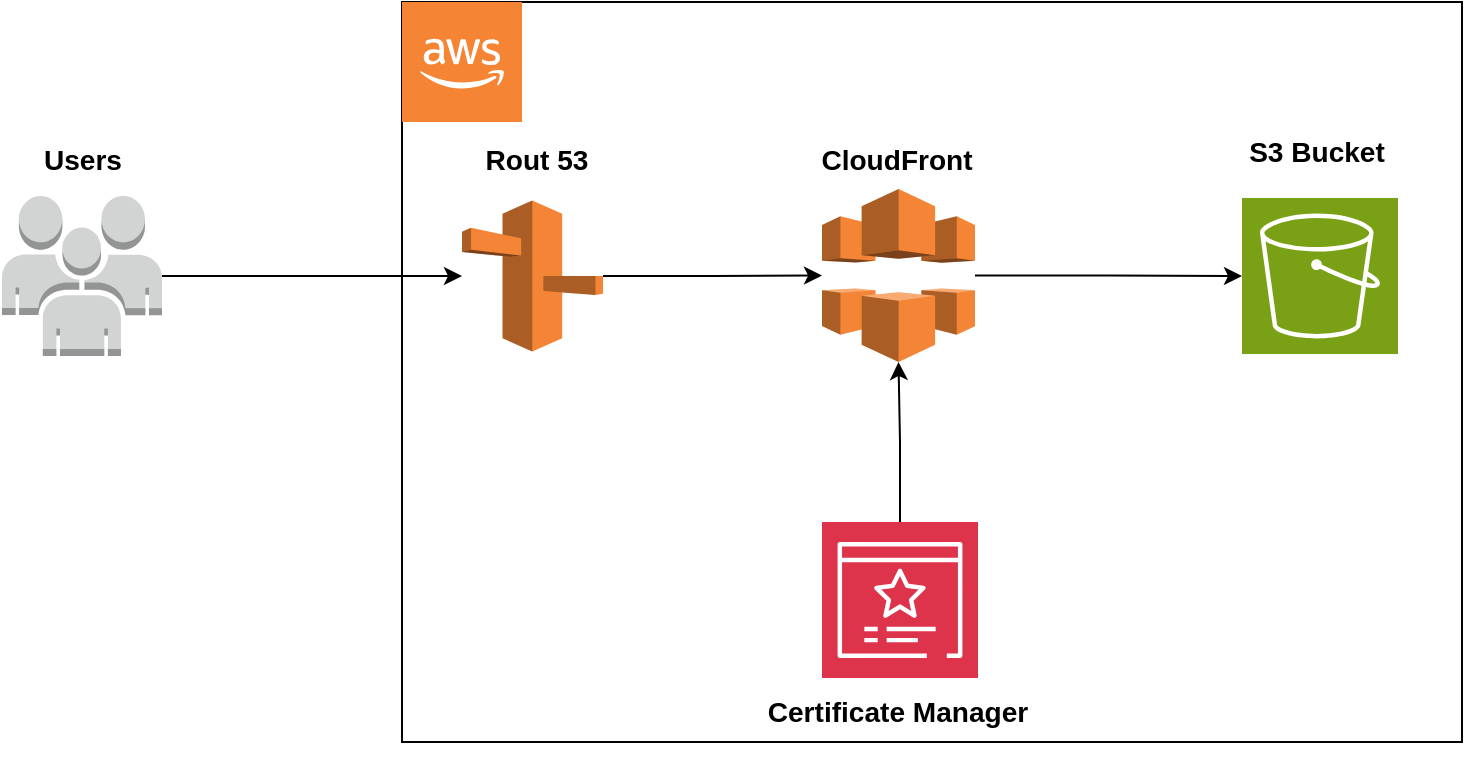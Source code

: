 <mxfile version="24.4.13" type="device">
  <diagram name="Page-1" id="99IAS3e8_sDQEnnPDizE">
    <mxGraphModel dx="974" dy="557" grid="1" gridSize="10" guides="1" tooltips="1" connect="1" arrows="1" fold="1" page="1" pageScale="1" pageWidth="850" pageHeight="1100" math="0" shadow="0">
      <root>
        <mxCell id="0" />
        <mxCell id="1" parent="0" />
        <mxCell id="opCOW8MehpOfIy2U3bgH-25" value="" style="group" vertex="1" connectable="0" parent="1">
          <mxGeometry x="80" y="300" width="730" height="370" as="geometry" />
        </mxCell>
        <mxCell id="opCOW8MehpOfIy2U3bgH-10" value="" style="rounded=0;whiteSpace=wrap;html=1;" vertex="1" parent="opCOW8MehpOfIy2U3bgH-25">
          <mxGeometry x="200" width="530" height="370" as="geometry" />
        </mxCell>
        <mxCell id="opCOW8MehpOfIy2U3bgH-1" value="" style="sketch=0;points=[[0,0,0],[0.25,0,0],[0.5,0,0],[0.75,0,0],[1,0,0],[0,1,0],[0.25,1,0],[0.5,1,0],[0.75,1,0],[1,1,0],[0,0.25,0],[0,0.5,0],[0,0.75,0],[1,0.25,0],[1,0.5,0],[1,0.75,0]];outlineConnect=0;fontColor=#232F3E;fillColor=#7AA116;strokeColor=#ffffff;dashed=0;verticalLabelPosition=bottom;verticalAlign=top;align=center;html=1;fontSize=12;fontStyle=0;aspect=fixed;shape=mxgraph.aws4.resourceIcon;resIcon=mxgraph.aws4.s3;" vertex="1" parent="opCOW8MehpOfIy2U3bgH-25">
          <mxGeometry x="620" y="98" width="78" height="78" as="geometry" />
        </mxCell>
        <mxCell id="opCOW8MehpOfIy2U3bgH-19" value="" style="edgeStyle=orthogonalEdgeStyle;rounded=0;orthogonalLoop=1;jettySize=auto;html=1;" edge="1" parent="opCOW8MehpOfIy2U3bgH-25" source="opCOW8MehpOfIy2U3bgH-4" target="opCOW8MehpOfIy2U3bgH-2">
          <mxGeometry relative="1" as="geometry" />
        </mxCell>
        <mxCell id="opCOW8MehpOfIy2U3bgH-4" value="" style="outlineConnect=0;dashed=0;verticalLabelPosition=bottom;verticalAlign=top;align=center;html=1;shape=mxgraph.aws3.route_53;fillColor=#F58536;gradientColor=none;" vertex="1" parent="opCOW8MehpOfIy2U3bgH-25">
          <mxGeometry x="230" y="99.25" width="70.5" height="75.5" as="geometry" />
        </mxCell>
        <mxCell id="opCOW8MehpOfIy2U3bgH-2" value="" style="outlineConnect=0;dashed=0;verticalLabelPosition=bottom;verticalAlign=top;align=center;html=1;shape=mxgraph.aws3.cloudfront;fillColor=#F58536;gradientColor=none;" vertex="1" parent="opCOW8MehpOfIy2U3bgH-25">
          <mxGeometry x="410" y="93.5" width="76.5" height="86.5" as="geometry" />
        </mxCell>
        <mxCell id="opCOW8MehpOfIy2U3bgH-5" value="" style="outlineConnect=0;dashed=0;verticalLabelPosition=bottom;verticalAlign=top;align=center;html=1;shape=mxgraph.aws3.cloud_2;fillColor=#F58534;gradientColor=none;" vertex="1" parent="opCOW8MehpOfIy2U3bgH-25">
          <mxGeometry x="200" width="60" height="60" as="geometry" />
        </mxCell>
        <mxCell id="opCOW8MehpOfIy2U3bgH-18" value="" style="edgeStyle=orthogonalEdgeStyle;rounded=0;orthogonalLoop=1;jettySize=auto;html=1;" edge="1" parent="opCOW8MehpOfIy2U3bgH-25" source="opCOW8MehpOfIy2U3bgH-6" target="opCOW8MehpOfIy2U3bgH-2">
          <mxGeometry relative="1" as="geometry" />
        </mxCell>
        <mxCell id="opCOW8MehpOfIy2U3bgH-6" value="" style="sketch=0;points=[[0,0,0],[0.25,0,0],[0.5,0,0],[0.75,0,0],[1,0,0],[0,1,0],[0.25,1,0],[0.5,1,0],[0.75,1,0],[1,1,0],[0,0.25,0],[0,0.5,0],[0,0.75,0],[1,0.25,0],[1,0.5,0],[1,0.75,0]];outlineConnect=0;fontColor=#232F3E;fillColor=#DD344C;strokeColor=#ffffff;dashed=0;verticalLabelPosition=bottom;verticalAlign=top;align=center;html=1;fontSize=12;fontStyle=0;aspect=fixed;shape=mxgraph.aws4.resourceIcon;resIcon=mxgraph.aws4.certificate_manager_3;" vertex="1" parent="opCOW8MehpOfIy2U3bgH-25">
          <mxGeometry x="410" y="260" width="78" height="78" as="geometry" />
        </mxCell>
        <mxCell id="opCOW8MehpOfIy2U3bgH-7" value="" style="outlineConnect=0;dashed=0;verticalLabelPosition=bottom;verticalAlign=top;align=center;html=1;shape=mxgraph.aws3.users;fillColor=#D2D3D3;gradientColor=none;" vertex="1" parent="opCOW8MehpOfIy2U3bgH-25">
          <mxGeometry y="97" width="80" height="80" as="geometry" />
        </mxCell>
        <mxCell id="opCOW8MehpOfIy2U3bgH-11" value="&lt;h3&gt;Rout 53&lt;/h3&gt;" style="text;html=1;align=center;verticalAlign=middle;whiteSpace=wrap;rounded=0;" vertex="1" parent="opCOW8MehpOfIy2U3bgH-25">
          <mxGeometry x="230" y="63.5" width="74.75" height="30" as="geometry" />
        </mxCell>
        <mxCell id="opCOW8MehpOfIy2U3bgH-12" value="&lt;h3&gt;CloudFront&lt;/h3&gt;" style="text;html=1;align=center;verticalAlign=middle;whiteSpace=wrap;rounded=0;" vertex="1" parent="opCOW8MehpOfIy2U3bgH-25">
          <mxGeometry x="410" y="63.5" width="74.75" height="30" as="geometry" />
        </mxCell>
        <mxCell id="opCOW8MehpOfIy2U3bgH-13" value="&lt;h3&gt;S3 Bucket&lt;/h3&gt;" style="text;html=1;align=center;verticalAlign=middle;whiteSpace=wrap;rounded=0;" vertex="1" parent="opCOW8MehpOfIy2U3bgH-25">
          <mxGeometry x="620" y="60" width="74.75" height="30" as="geometry" />
        </mxCell>
        <mxCell id="opCOW8MehpOfIy2U3bgH-14" value="&lt;h3&gt;Certificate Manager&lt;/h3&gt;" style="text;html=1;align=center;verticalAlign=middle;whiteSpace=wrap;rounded=0;" vertex="1" parent="opCOW8MehpOfIy2U3bgH-25">
          <mxGeometry x="379.12" y="340" width="138.25" height="30" as="geometry" />
        </mxCell>
        <mxCell id="opCOW8MehpOfIy2U3bgH-22" value="" style="endArrow=classic;html=1;rounded=0;exitX=1;exitY=0.5;exitDx=0;exitDy=0;exitPerimeter=0;" edge="1" parent="opCOW8MehpOfIy2U3bgH-25" source="opCOW8MehpOfIy2U3bgH-7" target="opCOW8MehpOfIy2U3bgH-4">
          <mxGeometry width="50" height="50" relative="1" as="geometry">
            <mxPoint x="80" y="143.5" as="sourcePoint" />
            <mxPoint x="130" y="93.5" as="targetPoint" />
          </mxGeometry>
        </mxCell>
        <mxCell id="opCOW8MehpOfIy2U3bgH-23" style="edgeStyle=orthogonalEdgeStyle;rounded=0;orthogonalLoop=1;jettySize=auto;html=1;entryX=0;entryY=0.5;entryDx=0;entryDy=0;entryPerimeter=0;" edge="1" parent="opCOW8MehpOfIy2U3bgH-25" source="opCOW8MehpOfIy2U3bgH-2" target="opCOW8MehpOfIy2U3bgH-1">
          <mxGeometry relative="1" as="geometry" />
        </mxCell>
        <mxCell id="opCOW8MehpOfIy2U3bgH-24" value="&lt;h3&gt;Users&lt;/h3&gt;" style="text;html=1;align=center;verticalAlign=middle;whiteSpace=wrap;rounded=0;" vertex="1" parent="opCOW8MehpOfIy2U3bgH-25">
          <mxGeometry x="2.63" y="63.5" width="74.75" height="30" as="geometry" />
        </mxCell>
      </root>
    </mxGraphModel>
  </diagram>
</mxfile>
